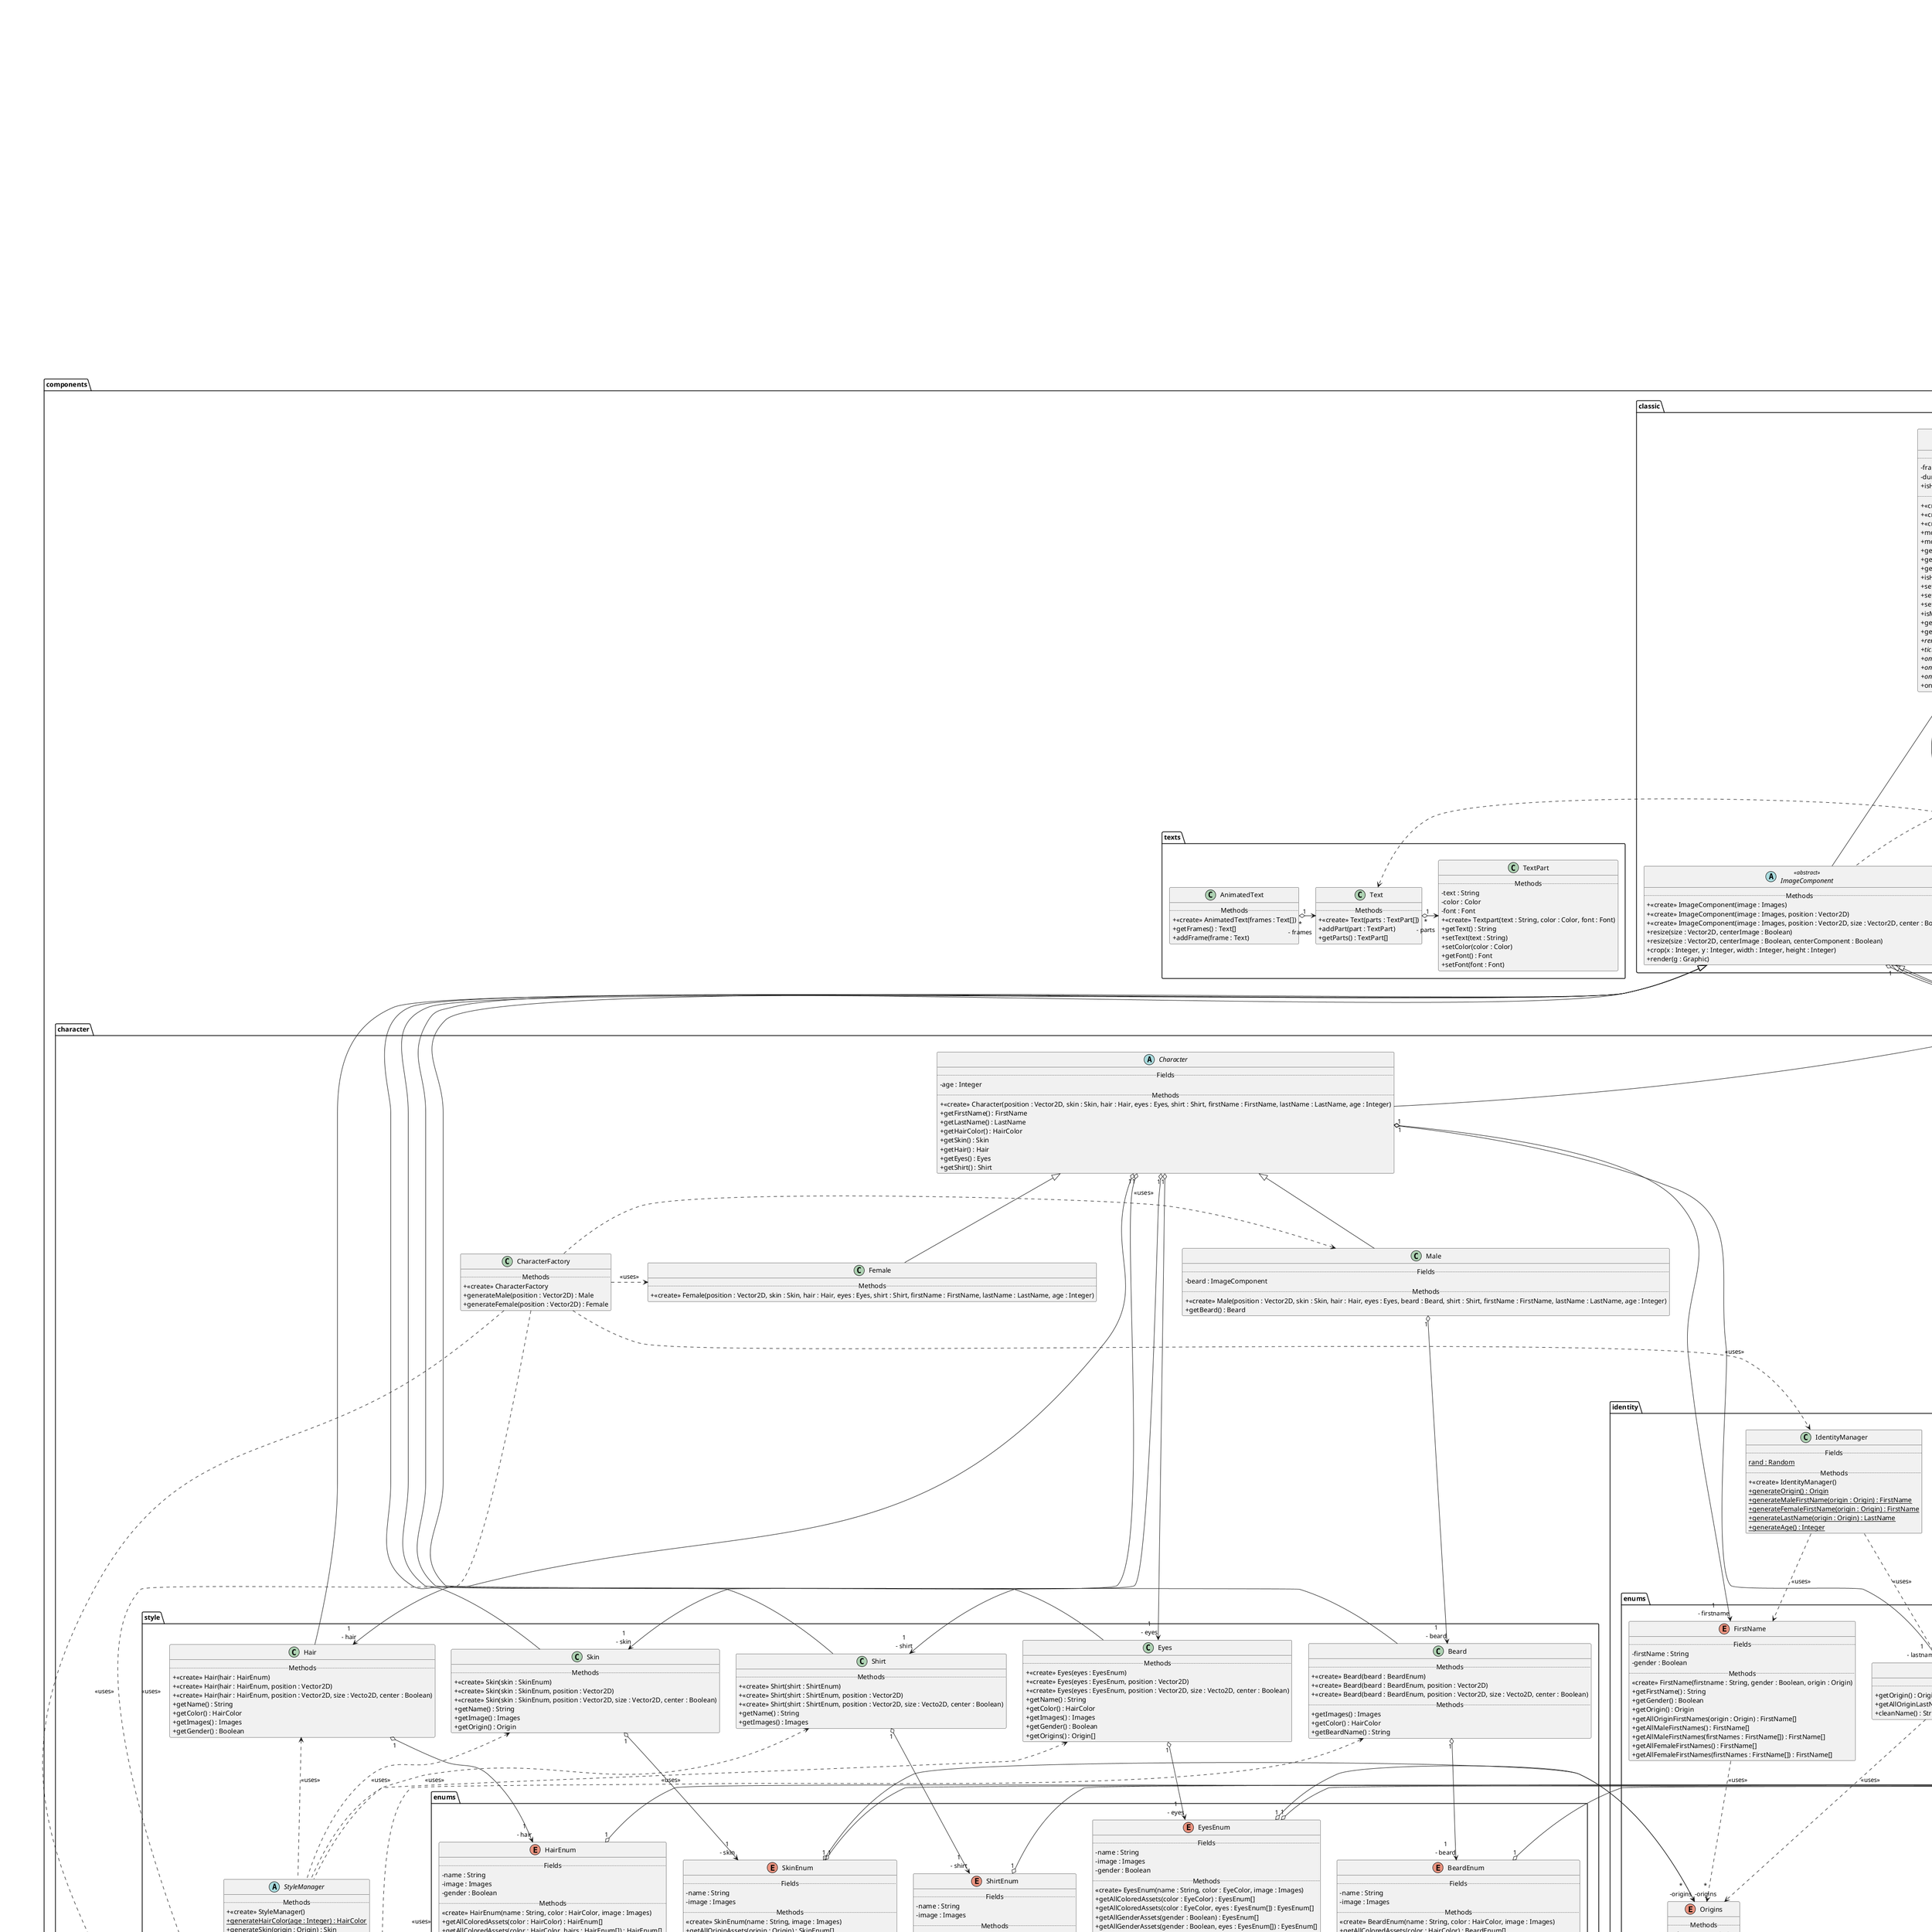 @startuml
skinparam classAttributeIconSize 0

package components{
    package animated{
        abstract class AnimatedComponent <<abstract>> extends components.classic.GameComponent{
            ..Fields..
            - currentFrame : Integer
            - durationList : Float[]
            - ramainingTime : Float
            - isRunning : Boolean
            ..Methods..
            + <<create>> AnimatedComponent(position : Vector2D, frames : T[], timePerFrame : Float)
            + <<create>> AnimatedComponent(position : Vector2D, frames : T[], timePerFrame : Float[])
            + nextFrame()
            + tick(aps : Integer)
            + getCurrentFrame() : T
            + isRunning() : Boolean
            + pause()
            + resume()
        }
        abstract class AnimatedImageComponent <<abstract>> extends AnimatedComponent{
            ..Methods..
            + <<create>> AnimatedImageComponent(position : Vector2D, secondsPerImage : Float, animation : Animations)
            + nextFrame()
            + render()
        }
        abstract class AnimatedTextComponent <<abstract>> extends AnimatedComponent{
            ..Methods..
            + <<create>> AnimatedTextComponent(position : Vector2D, text : AnimatedText, timePerFrame : Float)
            + <<create>> AnimatedTextComponent(positon : Vector2D, text : AnimatedText, durationList : Float[])
            + render (g : Graphic)
        }
    }
    package classic{
        abstract class GameComponent <<abstract>>{
            ..Fields..
            - frame : T
            - duration : Float
            + isHovered : Boolean
            ..Methods..
            + <<create>> GameComponent(frame : T)
            + <<create>> GameComponent(frame : T, position : Vector2D)
            + <<create>> GameComponent(frame : T, position : Vector2D, size : Vector2D)
            + moveTo(target : Vector2D, duraction : Float)
            + move(tps : Integer)
            + getFrame() : T
            + getPosition() : Vector2D
            + getSize() : Vector2D
            + isHovered() : Boolean
            + setFrame(frame : T)
            + setSize(size : Vector2D)
            + setIsHovered(isHovered : Boolean)
            + isMoving(): Boolean
            + getRemainingDuration() : Float
            + getTraget() : Vector2D
            + render(g : Graphic) {abstract}
            + tick(aps : Integer) {abstract}
            + onClick(buttonMouseButtons) {abstract}
            + onHover() {abstract}
            + onHoverLost() {abstract}
            + onWindowResized(size : Vector2D)
        }
        abstract class ImageComponent <<abstract>> extends GameComponent{
            ..Methods..
            + <<create>> ImageComponent(image : Images)
            + <<create>> ImageComponent(image : Images, position : Vector2D)
            + <<create>> ImageComponent(image : Images, position : Vector2D, size : Vector2D, center : Boolean)
            + resize(size : Vector2D, centerImage : Boolean)
            + resize(size : Vector2D, centerImage : Boolean, centerComponent : Boolean)
            + crop(x : Integer, y : Integer, width : Integer, height : Integer)
            + render(g : Graphic)
        }
        abstract class TextComponent <<abstract>> extends GameComponent{
            ..Methods..
            + <<create>> TextComponent(frame : T)
            + <<create>> TextComponent(frame : T, position : Vector2D)
            + render(g : Graphic)
        }
    }
    package mixed{
        abstract class ComposedComponent <<abstract>> extends components.classic.GameComponent{
            ..Methods..
            + <<create>> ComposedComponent(position : Vector2D, components : GameComponent[])
            + move(tps : Integer)
            + render(g : Graphic)
            + tick(aps : Integer)
            + onClick(button : MouseButtons)
            + onHover()
            + onHoverLost()
            + onWindowResized(size : Vector2D)
        }
    }
    package sample{
        package texts{

        }
        abstract class SampleAnimatedImageComponent <<abstract>> extends components.animated.AnimatedImageComponent{
            ..Methods..
            + <<create>> SampleAnimatedImageComponent(position : Vector2D)
            + onClick(button : MouseButtons)
            + onHover()
            + onHoverLost()
            + onWindowResized(size : vector2D)
        }
        abstract class SampleAnimatedTextComponent <<abstract>> extends components.animated.AnimatedTextComponent{
            ..Methods..
            + <<create>> SampleAnimatedTextComponent(position : Vector2D)
            + onClick(button : MouseButtons)
            + onHover()
            + onHoverLost()
            + onWindowResized(size : vector2D)
        }
        abstract class SampleBackgroundComponent <<abstract>> extends components.classic.ImageComponent{
            ..Methods..
            + <<create>> SampleBackgroundComponent()
            + tick(aps : Integer)
            + onClick(button : MouseButtons)
            + onHoer()
            + onHover()
            + onHoverLost()
            + onWindowResized(size Vector2D)
        }
        abstract class SampleImageComponent <<abstract>> extends components.classic.ImageComponent{
            ..Methods..
            + <<create>> SampleImageComponent(position : Vector2D, size : Vector2D)
            + tick(aps : Integer)
            + onClick(button : MouseButtons)
            + onHoer()
            + onHover()
            + onHoverLost()
            + onWindowResized(size Vector2D)
        }
        abstract class SampleTextComponent <<abstract>> extends components.classic.TextComponent{
            ..Methods..
            + <<create>> SampleTextComponent(position : Vector2D)
            + tick(aps : Integer)
            + onClick(button : MouseButtons)
            + onHoer()
            + onHover()
            + onHoverLost()
            + onWindowResized(size Vector2D)
        }
    }
    package texts{
        class AnimatedText {
            ..Methods..
            + <<create>> AnimatedText(frames : Text[])
            + getFrames() : Text[]
            + addFrame(frame : Text)
        }
        class Text{
            ..Methods..
            + <<create>> Text(parts : TextPart[])
            + addPart(part : TextPart)
            + getParts() : TextPart[]
        }
        class TextPart{
            ..Methods..
            - text : String
            - color : Color
            - font : Font
            + <<create>> Textpart(text : String, color : Color, font : Font)
            + getText() : String
            + setText(text : String)
            + setColor(color : Color)
            + getFont() : Font
            + setFont(font : Font)
        }
    }
    package character{
        package style{
            package enums{
                enum HairColor{
                    ..Fields..
                    BLACK
                    DARK_BROWN
                    BROWN
                    BLOND
                    GINGER
                    WHITE
                    BLUE
                    PINK
                }
                enum EyeColor{
                    ..Fields..
                    BLUE
                    LIGHT_BLUE
                    BROWN
                    GREEN
                    YELLOW
                }
                enum BeardEnum{
                    ..Fields..
                    - name : String
                    - image : Images
                    ..Methods..
                    <<create>> BeardEnum(name : String, color : HairColor, image : Images)
                    + getAllColoredAssets(color : HairColor) : BeardEnum[]
                    + getAllColoredAssets(color : HairColor, beards : BeardEnum[]) : BeardEnum[]
                    + getName() : String
                    + getColor() : HairColor
                    + getImages() : Images
                    + getBeardEnum(image : Images) : BeardEnum
                }
                enum EyesEnum{
                    ..Fields..
                    - name : String
                    - image : Images
                    - gender : Boolean
                    ..Methods..
                    <<create>> EyesEnum(name : String, color : EyeColor, image : Images)
                    + getAllColoredAssets(color : EyeColor) : EyesEnum[]
                    + getAllColoredAssets(color : EyeColor, eyes : EyesEnum[]) : EyesEnum[]
                    + getAllGenderAssets(gender : Boolean) : EyesEnum[]
                    + getAllGenderAssets(gender : Boolean, eyes : EyesEnum[]) : EyesEnum[]
                    + getAllOriginAssets(origin : Origin) : EyesEnum[]
                    + getAllOriginAssets(origin : Origin, eyes : EyesEnum[]) : EyesEnum[]
                    + getName() : String
                    + getColor() : EyeColor
                    + getImages() : Images
                    + getGender() : Boolean
                    + getOrigin() : Origin
                    + getCommonEyesOrigins() : Origin[] {static}
                    + getAsianEyesOrigins() : Origin[] {static}
                    + getEuesEnum(image : Images) : EyesEnum {static}
                }
                enum HairEnum{
                    ..Fields..
                    - name : String
                    - image : Images
                    - gender : Boolean
                    ..Methods..
                    <<create>> HairEnum(name : String, color : HairColor, image : Images)
                    + getAllColoredAssets(color : HairColor) : HairEnum[]
                    + getAllColoredAssets(color : HairColor, hairs : HairEnum[]) : HairEnum[]
                    + getAllGenderAssets(gender : Boolean) : HairEnum[]
                    + getAllGenderAssets(gender : Boolean, hairs : HairEnum[]) : HairEnum[]
                    + getName() : String
                    + getColor() : HairColor
                    + getImages() : Images
                    + getGender() : Boolean
                    + getHairEnum(image : Images) : HairEnum
                }
                enum ShirtEnum{
                    ..Fields..
                    - name : String
                    - image : Images
                    ..Methods..
                    <<create>> ShirtEnum(name : String, image : Images)
                    + getName() : String
                    + getImage() : Images
                    + getShirtEnum(image : Images) : ShirtEnum
                }
                enum SkinEnum{
                    ..Fields..
                    - name : String
                    - image : Images
                    ..Methods..
                    <<create>> SkinEnum(name : String, image : Images)
                    + getAllOriginAssets(origin : Origin) : SkinEnum[]
                    + getAllOriginAssets(origin : Origin, skins : SkinEnum[]) : SkinEnum[]
                    + getName() : String
                    + getImage() : Images
                    + getOrigin() : Origin
                    + getSkinEnum(image : Images) : SkinEnum
                }
            }
            class Beard extends components.classic.ImageComponent{
                ..Methods..
                + <<create>> Beard(beard : BeardEnum)
                + <<create>> Beard(beard : BeardEnum, position : Vector2D)
                + <<create>> Beard(beard : BeardEnum, position : Vector2D, size : Vecto2D, center : Boolean)
                ..Methods..
                + getImages() : Images
                + getColor() : HairColor
                + getBeardName() : String
            }
            class Eyes extends components.classic.ImageComponent{
                ..Methods..
                + <<create>> Eyes(eyes : EyesEnum)
                + <<create>> Eyes(eyes : EyesEnum, position : Vector2D)
                + <<create>> Eyes(eyes : EyesEnum, position : Vector2D, size : Vecto2D, center : Boolean)
                + getName() : String
                + getColor() : HairColor
                + getImages() : Images
                + getGender() : Boolean
                + getOrigins() : Origin[]
            }
            class Hair extends components.classic.ImageComponent{
                ..Methods..
                + <<create>> Hair(hair : HairEnum)
                + <<create>> Hair(hair : HairEnum, position : Vector2D)
                + <<create>> Hair(hair : HairEnum, position : Vector2D, size : Vecto2D, center : Boolean)
                + getName() : String
                + getColor() : HairColor
                + getImages() : Images
                + getGender() : Boolean
            }
            class Shirt extends components.classic.ImageComponent{
                ..Methods..
                + <<create>> Shirt(shirt : ShirtEnum)
                + <<create>> Shirt(shirt : ShirtEnum, position : Vector2D)
                + <<create>> Shirt(shirt : ShirtEnum, position : Vector2D, size : Vecto2D, center : Boolean)
                + getName() : String
                + getImages() : Images
            }
            class Skin extends components.classic.ImageComponent{
                ..Methods..
                + <<create>> Skin(skin : SkinEnum)
                + <<create>> Skin(skin : SkinEnum, position : Vector2D)
                + <<create>> Skin(skin : SkinEnum, position : Vector2D, size : Vector2D, center : Boolean)
                + getName() : String
                + getImage() : Images
                + getOrigin() : Origin
            }
            abstract class StyleManager{
                ..Methods..
                + <<create>> StyleManager()
                + generateHairColor(age : Integer) : HairColor {static}
                + generateSkin(origin : Origin) : Skin {static}
                + generateHair() : Hair {abstract}
                + generateEyes(origin : Origin) : Eyes {abstract}
                + generateShirt() : Shirt {static}
            }
            class FemaleStyleManager extends StyleManager{
                ..Methods..
                + generateHair(color : HairColor) : Hair
                + generateEyes(origin : Origin) : Eyes
            }
            class MaleStyleManager extends StyleManager{
                ..Methods..
                + generateHair(color : HairColor) : Hair
                + generateEyes(origin : Origin) : Eyes
                + generateBeard(color : HairColor) : Beard
            }
        }

        package identity{
            package enums{
                enum FirstName{
                    ..Fields..
                    - firstName : String
                    - gender : Boolean
                    ..Methods..
                    <<create>> FirstName(firstname : String, gender : Boolean, origin : Origin)
                    + getFirstName() : String
                    + getGender() : Boolean
                    + getOrigin() : Origin
                    + getAllOriginFirstNames(origin : Origin) : FirstName[]
                    + getAllMaleFirstNames() : FirstName[]
                    + getAllMaleFirstNames(firstNames : FirstName[]) : FirstName[]
                    + getAllFemaleFirstNames() : FirstName[]
                    + getAllFemaleFirstNames(firstNames : FirstName[]) : FirstName[]
                }
                enum LastName{
                    ..Methods..
                    + getOrigin() : Origin
                    + getAllOriginLastNames(origin : Origin) : LastName[]
                    + cleanName() : String
                }
                enum Origins{
                    ..Methods..
                    + cleanName() : String
                }
            }
            class IdentityManager{
                ..Fields..
                rand : Random {static}
                ..Methods..
                + <<create>> IdentityManager()
                + generateOrigin() : Origin {static}
                + generateMaleFirstName(origin : Origin) : FirstName {static}
                + generateFemaleFirstName(origin : Origin) : FirstName {static}
                + generateLastName(origin : Origin) : LastName {static}
                + generateAge() : Integer {static}
            }
        }

        class CharacterFactory{
            ..Methods..
            + <<create>> CharacterFactory
            + generateMale(position : Vector2D) : Male
            + generateFemale(position : Vector2D) : Female
        }
        abstract class Character extends components.mixed.ComposedComponent{
            ..Fields..
            - age : Integer
            ..Methods..
            + <<create>> Character(position : Vector2D, skin : Skin, hair : Hair, eyes : Eyes, shirt : Shirt, firstName : FirstName, lastName : LastName, age : Integer)
            + getFirstName() : FirstName
            + getLastName() : LastName
            + getHairColor() : HairColor
            + getSkin() : Skin
            + getHair() : Hair
            + getEyes() : Eyes
            + getShirt() : Shirt
        }
        class Male extends Character{
            ..Fields..
            - beard : ImageComponent
            ..Methods..
            + <<create>> Male(position : Vector2D, skin : Skin, hair : Hair, eyes : Eyes, beard : Beard, shirt : Shirt, firstName : FirstName, lastName : LastName, age : Integer)
            + getBeard() : Beard
        }
        class Female extends Character{
            ..Methods..
            + <<create>> Female(position : Vector2D, skin : Skin, hair : Hair, eyes : Eyes, shirt : Shirt, firstName : FirstName, lastName : LastName, age : Integer)
        }
    }
}

package game{
    package enums{
        enum MouseButtons <<enum>>{
            ..Fields..
            LEFT
            MIDDLE
            RIGHT
            - value : Integer
            ..Methods..
            <<create>> MouseButtons(value : Integer)
            + getValue() : Integer
            + from(value : Integer) : MouseButtons {static}
        }
    }
    class GameEngine{
        ..Fields..
        - devMode : Boolean
        - componentsLock : ReentrantLock
        ..Methods..
        + <<create>> GameEngine(devMode : Boolean)
        - intScene()
        + safeListOperation(operation : GameComponent[])
        + isDevMode() : Boolean
    }
    class GameWindow{
        ..Methods..
        + <<create>> GameWindow()
    }
    class GraphicEngine{
        ..Fields..
        + font : Font {static}
        - resizeTimer : Timer
        ..Methods..
        + <<create>> GraphicEngine(gameEngine : GameEngine)
        - resize()
        - onClick(e : MouseEvent)
        - tick()
        - getReversedComponentsList() : GameComponent[]
        - triggerHover(mouseVector : Vector2D, component : GameComponent, hoverFound : Boolean) : Boolean
        # paintComponent(g : Graphic)
        - drawComponents(g : Graphic)
    }
}

package ressources{
    package images{
        enum Animations <<enum>>{
            ..Fields..
            - path : String
            - frameCount : Integer
            - images : BufferedImages[]
            ..Methods..
            <<create>> Animations(path : String, frameCount : Integer)
            - loadImages()
            + getCopy() : BufferedImage[]
        }
        enum Images <<enum>>{
            ..Fields..
            - path : String
            - sizeCache : Boolean
            - image : BufferedImage
            - sizeCachemap : Vector2D[], BufferedImage[]
            ..Methods..
            <<create>> Images(path : String, sizeCache : Boolean)
            - loadImages()
            + getCopy() : BufferedImage
            + getCopy(size : Vector2D, center : Boolean) : BufferedImage
            - deepCopy(bi : BufferedImage) : BufferedImage {static}
            + resize(image : BufferedImage, size : Vector2D, center : Boolean) : BufferedImage {static}
        }
    }
    package sounds{
         enum Sounds <<enum>>{
            ..Fields..
            - path : String
            - clip : Clip
            - lineListener : LineListener
            ..Methods..
            <<create>> Sound(path : String)
            - loadSound()
            + play()
            + playBackground()
            + stop()
            + setVolume(volume : Float)
            + restart()
         }
    }
}

package tools{
    class LogFormatter{
        ..Fields..
        - dateFormat : SimpleDateFormat
        ..Methods..
        + format(record : LogRecord) : String
    }
    class Runner{
        ..Fields..
        - name : String
        - action : Runnable
        - aps : Double
        - stability : boolean
        - running : Boolean
        - paused : Boolean
        - passedActions : Integer
        - apsQueue : Long[]
        - queueLock : ReentrantLock
        ..Methods..
        + <<create>> Runner(name : String, action : Runnable)
        + <<create>> Runner(name : String, action : Runnable, aps : Integer, stabilized : Boolean)
        + run()
        - computerAverage() : Double
        + setPaused(paused : Boolean)
        + stopRunner()
        + setAps(aps : Integer)
        + isRunning() : Boolean
        + getPassedActions() : Integer
        + getCurrentAps() : Integer
        + getAps() : Integer
    }
    class STimer{
        ..Fields..
        - timers : Long[], Long[] {static}
        - lastId : Long {static}
        ..Methods..
        + start() : Long {static}
        + stop(id : Long) : Long {static}
    }
    class Vector2D{
        ..Fields..
        + x : Double
        + y : Double
        ..Methods..
        + <<create>> Vector2D()
        + <<create>> Vector2D(x : Double, y : Double)
        + <<create>> Vector2D(v : Vector2D)
        + set(v : Vector2D)
        + setZero()
        + getComponents() : Double[]
        + getLength() : Double
        + getLengthSq() : Double
        + distanceSq(v : Vector2D) : Double
        + distance(v : vector2D) : Double
        + getAngle()  : Double
        + getNormalized() : Vector2D
        + normalize(v : Vector2D) : Vector2D {static}
        + toCartesian(magnitude : Double, angle : Double) {static}
        + getAdded(v : Vector2D) : Vector2D
        + add(v1 : Vector2D, v2 : Vector2D) : Vector2D {static}
        + getSubstracted(v : Vector2D) : Vector2D
        + substract(v1 : Vector2D, v2 : Vector2D) : Vector2D {static}
        + getMultiplied(v : Vector2D) : Vector2D
        + multiply(v1 : Vector2D, v2 : Vector2D) : Vector2D {static}
        + getDivided(v : Vector2D) : Vector2D
        + divide(v1 : Vector2D, v2 : Vector2D) : Vector2D {static}
        + getperp() : vector2D
        + dot(v1 : Vector2D, v2 : Vector2D) : Double {static}
        + cross(v1 : Vector2D, v2 : Vector2D) : Double {static}
        + project(v1 : Vector2D, v2 : Vector2D) : Double {static}
        + getProjectedVector(v1 : Vector2D, v2 : Vector2D) : Vector2D {static}
        + rotateBy(angle : Double)
        + getRotatedBy(angle : Double) : vector2D
        + rotateTo(angle : Double)
        + getRotatedTo(angle : Double) : vector2D
        + reverse()
        + getReversed() : Vector2D
        + isBetween(target : Vector2D, v1 : Vector2D, v2 : Vector2D) : Boolean {static}
        + getToPositive() : vector2D
        + toPositive(v : vector2D) : Vector2D {static}
        + getToNegative() : vector2D
        + toNegative(v : vector2D) : Vector2D {static}
        + clone() : Vector2D
        + equals(obj : Object) : Boolean
        + hashCode() : Integer
        + toString() : String
    }
}

class Main{
    ..Fields..
    - logger : Logger {static}
    ..Methods..
    + main(args : String[]) {static}
    - setupLogger(devMode : Boolean) {static}
    + getLogger() : Logger {static}
    + getGameEngine() : GameEngine {static}
}

'Utilisations de la class Vector2D
tools.Vector2D <.. components.animated.AnimatedComponent : <<uses>>
tools.Vector2D <.. components.animated.AnimatedImageComponent : <<uses>>
tools.Vector2D <.. components.animated.AnimatedTextComponent : <<uses>>
tools.Vector2D <.. components.classic.ImageComponent : <<uses>>
tools.Vector2D <.. components.mixed.ComposedComponent : <<uses>>
tools.Vector2D <.. components.sample.SampleImageComponent : <<uses>>
tools.Vector2D <.. components.sample.SampleTextComponent : <<uses>>
tools.Vector2D <.. ressources.images.Images : <<uses>>


components.classic.GameComponent "1" o-> "1\n- position" tools.Vector2D
components.classic.GameComponent "1" o-> "1\n- size" tools.Vector2D
components.classic.GameComponent "1" o-> "1\n- target" tools.Vector2D
components.classic.GameComponent ..> game.enums.MouseButtons : <<uses>>

components.classic.ImageComponent "1" o-> "1\n imageType" ressources.images.Images

components.classic.TextComponent .> components.texts.Text : <<uses>>

components.texts.AnimatedText "1" o-> "*\n- frames" Text

components.texts.Text "1" o-> "*\n- parts" TextPart

game.GameEngine "1" o--> "*\n- components" components.classic.GameComponent

game.GraphicEngine "1" o--> "1\n- gameEngine" tools.Runner
game.GraphicEngine "1" o--> "1\n- fpsRunner" tools.Runner

Main "1" *--> "1\n- gameEngine" game.GameEngine

components.character.CharacterFactory .> components.character.Male : <<uses>>
components.character.CharacterFactory .> components.character.Female : <<uses>>
components.character.CharacterFactory ..> components.character.style.MaleStyleManager : <<uses>>
components.character.CharacterFactory ..> components.character.style.FemaleStyleManager : <<uses>>

components.character.style.Skin <.. components.character.style.StyleManager : <<uses>>
components.character.style.Eyes <.. components.character.style.StyleManager : <<uses>>
components.character.style.Hair <.. components.character.style.StyleManager : <<uses>>
components.character.style.Shirt <.. components.character.style.StyleManager : <<uses>>
components.character.style.Beard <.. components.character.style.MaleStyleManager : <<uses>>

components.character.style.enums.HairEnum "1" o--> "1\n- color" components.character.style.enums.HairColor
components.character.style.enums.BeardEnum "1" o--> "1\n- color" components.character.style.enums.HairColor
components.character.style.enums.EyesEnum "1" o--> "1\n- color" components.character.style.enums.EyeColor
components.character.style.enums.EyesEnum "1" o-> "*\n-origins" components.character.identity.enums.Origins
components.character.style.enums.SkinEnum "1" o-> "*\n-origins" components.character.identity.enums.Origins

ressources.images.Images "1\n-image" <---o "1" components.character.style.enums.HairEnum
ressources.images.Images "1\n-image" <---o "1" components.character.style.enums.BeardEnum
ressources.images.Images "1\n-image" <---o "1" components.character.style.enums.EyesEnum
ressources.images.Images "1\n-image" <---o "1" components.character.style.enums.SkinEnum
ressources.images.Images "1\n-image" <---o "1" components.character.style.enums.ShirtEnum

components.character.style.Skin "1" o--> "1\n- skin" components.character.style.enums.SkinEnum
components.character.style.Eyes "1" o--> "1\n- eyes" components.character.style.enums.EyesEnum
components.character.style.Hair "1" o--> "1\n- hair" components.character.style.enums.HairEnum
components.character.style.Shirt "1" o--> "1\n- shirt" components.character.style.enums.ShirtEnum
components.character.style.Beard "1" o--> "1\n- beard" components.character.style.enums.BeardEnum

components.character.identity.IdentityManager ..> components.character.identity.enums.FirstName : <<uses>>
components.character.identity.IdentityManager ..> components.character.identity.enums.LastName : <<uses>>
components.character.identity.enums.LastName ..> components.character.identity.enums.Origins : <<uses>>
components.character.identity.enums.FirstName ..> components.character.identity.enums.Origins : <<uses>>

components.character.Character "1" o---> "1\n- hair" components.character.style.Hair
components.character.Character "1" o---> "1\n- eyes" components.character.style.Eyes
components.character.Character "1" o---> "1\n- skin" components.character.style.Skin
components.character.Character "1" o---> "1\n- shirt" components.character.style.Shirt
components.character.Male "1" o---> "1\n- beard" components.character.style.Beard
components.character.Character "1" o---> "1\n- firstname" components.character.identity.enums.FirstName
components.character.Character "1" o---> "1\n- lastname" components.character.identity.enums.LastName
components.character.CharacterFactory ..> components.character.identity.IdentityManager : <<uses>>

@enduml